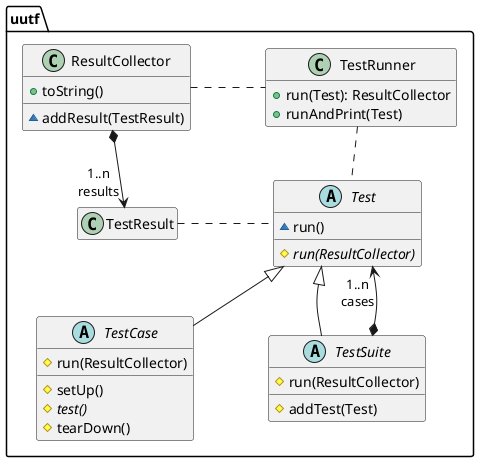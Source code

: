 @startuml

skinparam nodesep 75
skinparam ranksep 50
hide empty members



package uutf {


  abstract class Test {
    ~ run()
    __
    # {abstract} run(ResultCollector)
  }

  abstract class TestCase {
    # run(ResultCollector)
    __
    # setUp()
    # {abstract} test()
    # tearDown()
  }

  abstract class TestSuite {
    # run(ResultCollector)
    __
    # addTest(Test)
  }

  TestSuite *--> "1..n\ncases" Test

  class TestRunner {
    + run(Test): ResultCollector
    + runAndPrint(Test)
  }

  ResultCollector . TestRunner

  TestRunner .. Test

  Test <|-- TestCase
  Test <|-- TestSuite

  class ResultCollector {
    + toString()
    __
    ~ addResult(TestResult)
  }

  ResultCollector *--> "1..n\nresults" TestResult
  TestResult . Test

}


@enduml
